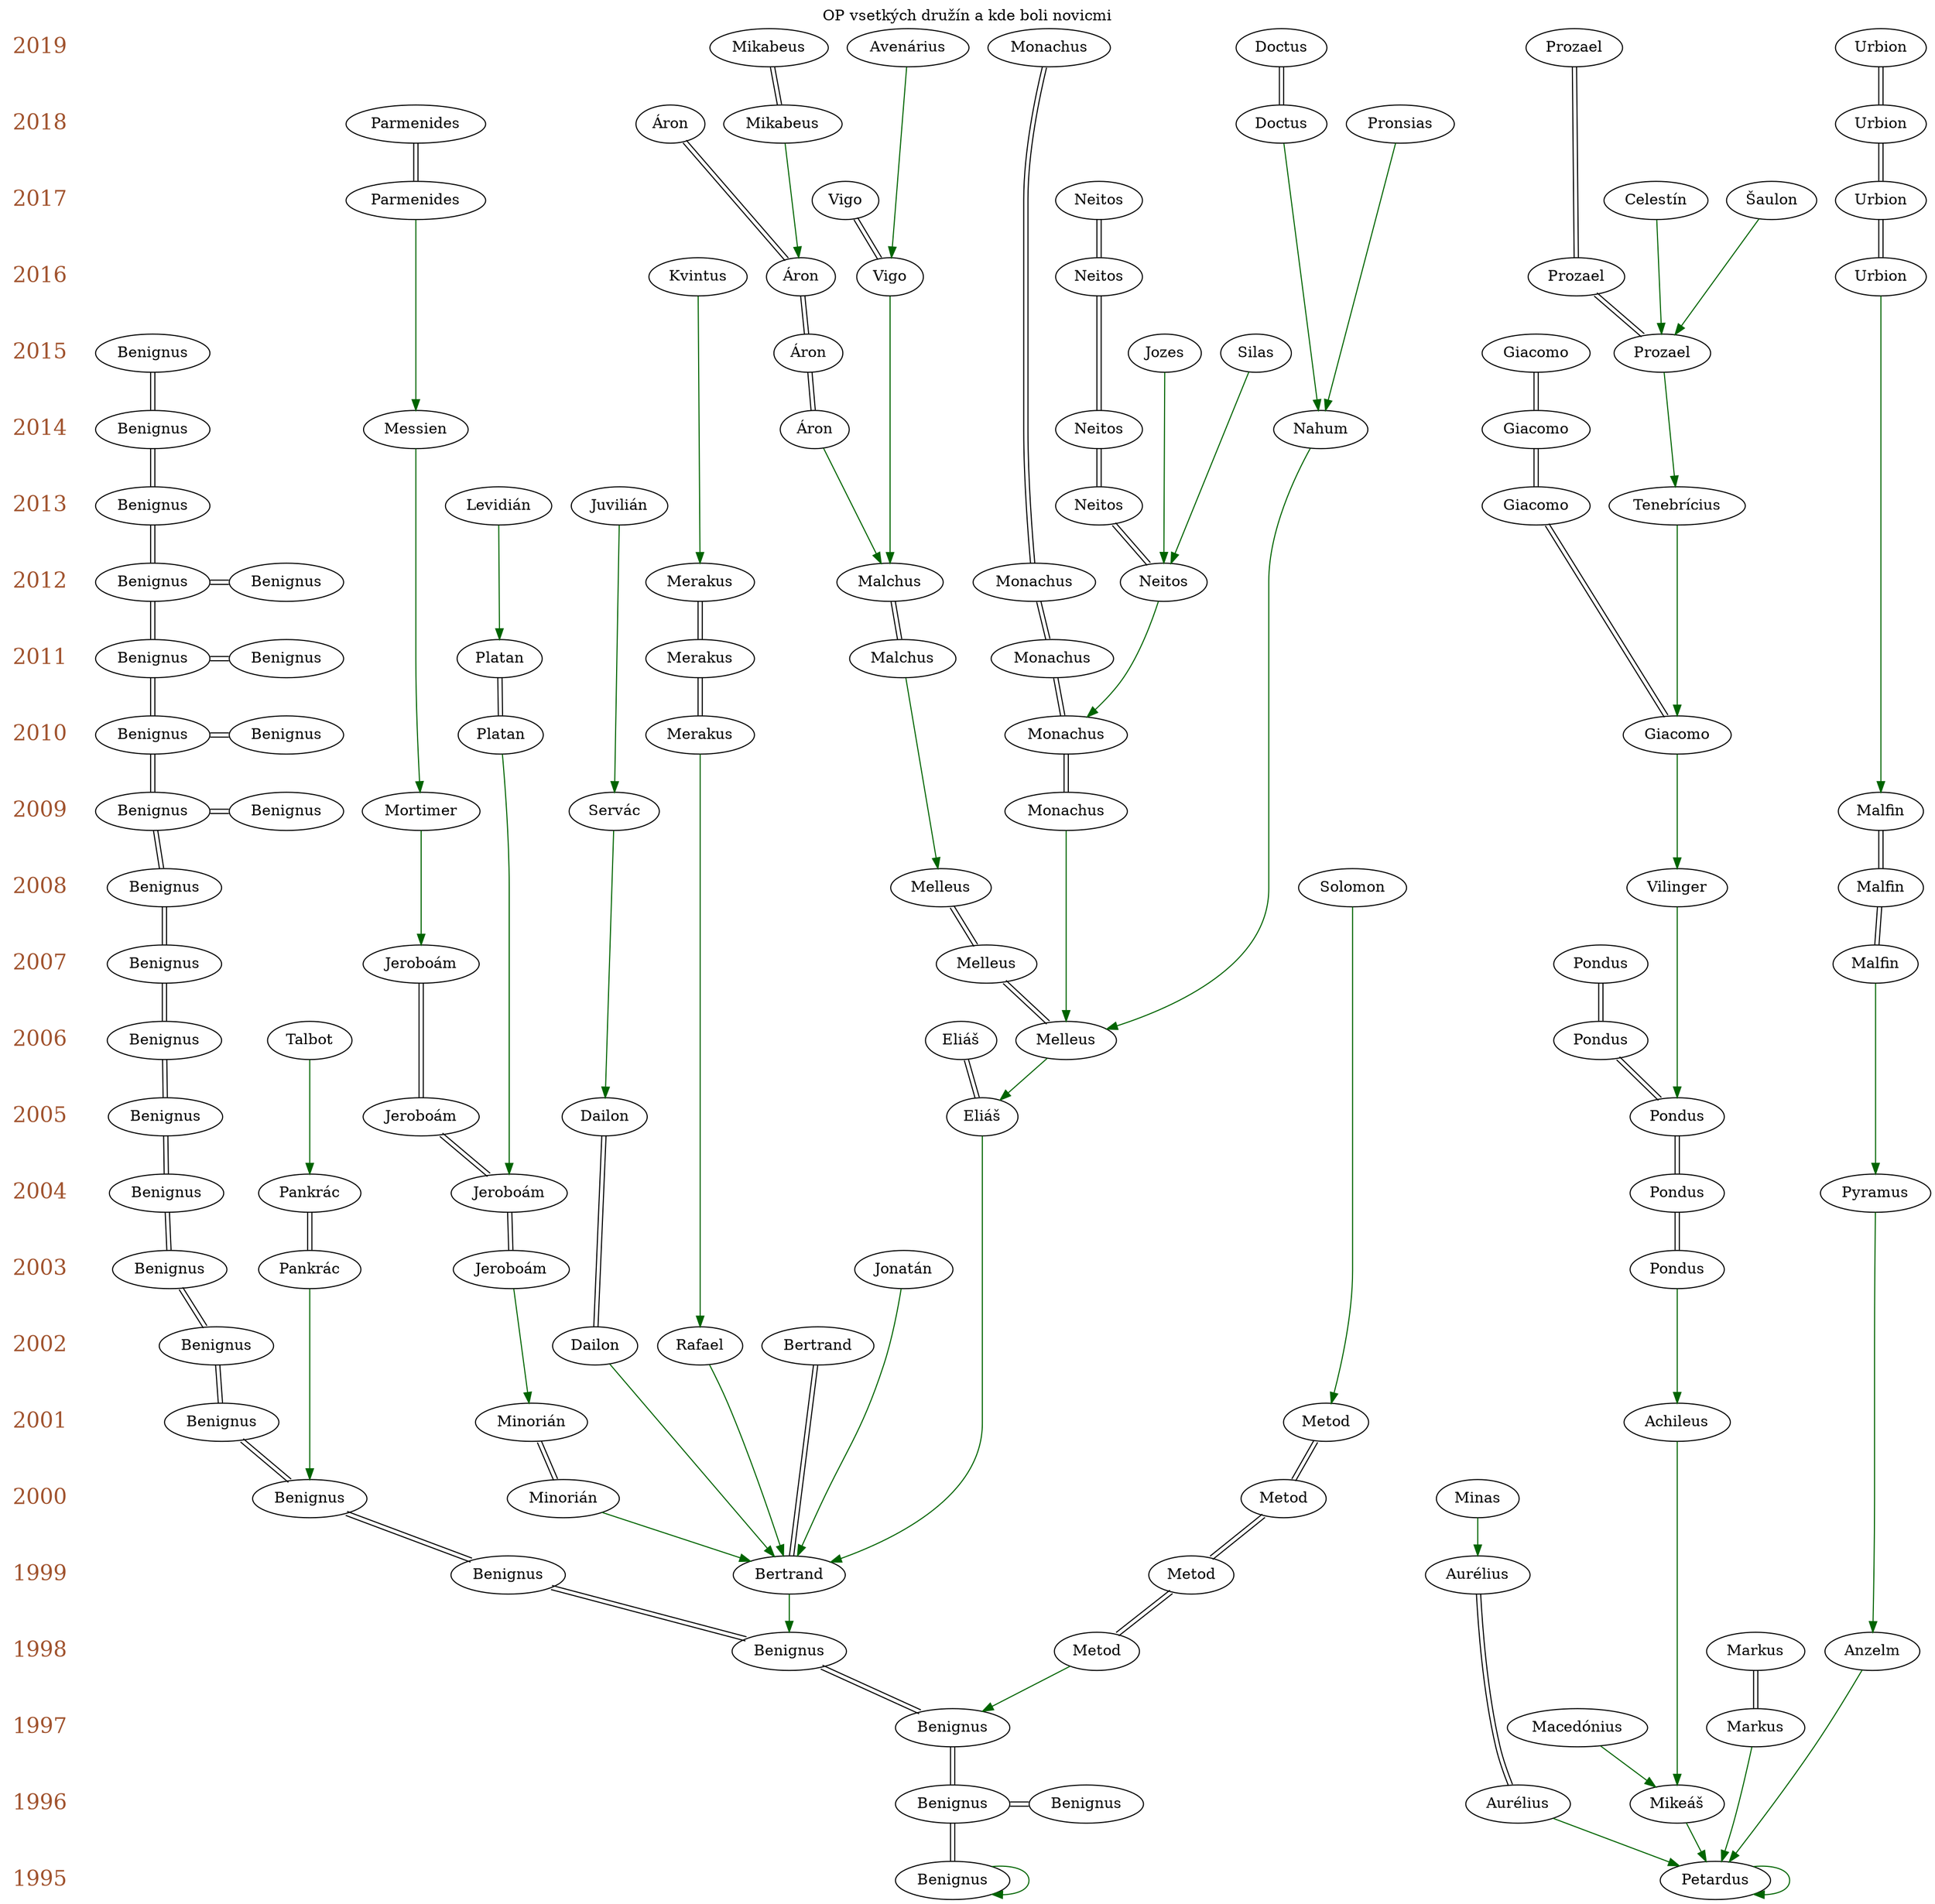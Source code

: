 digraph op_tree {
  labelloc=t;
  label="OP vsetkých družín a kde boli novicmi";
  rankdir=BT;
  newrank=true;
  edge [color="black:invis:black" arrowhead=none];
  n1995 [shape=plaintext fontcolor="sienna" fontsize=20 label="1995"];
  n1996 [shape=plaintext fontcolor="sienna" fontsize=20 label="1996"];
  n1997 [shape=plaintext fontcolor="sienna" fontsize=20 label="1997"];
  n1998 [shape=plaintext fontcolor="sienna" fontsize=20 label="1998"];
  n1999 [shape=plaintext fontcolor="sienna" fontsize=20 label="1999"];
  n2000 [shape=plaintext fontcolor="sienna" fontsize=20 label="2000"];
  n2001 [shape=plaintext fontcolor="sienna" fontsize=20 label="2001"];
  n2002 [shape=plaintext fontcolor="sienna" fontsize=20 label="2002"];
  n2003 [shape=plaintext fontcolor="sienna" fontsize=20 label="2003"];
  n2004 [shape=plaintext fontcolor="sienna" fontsize=20 label="2004"];
  n2005 [shape=plaintext fontcolor="sienna" fontsize=20 label="2005"];
  n2006 [shape=plaintext fontcolor="sienna" fontsize=20 label="2006"];
  n2007 [shape=plaintext fontcolor="sienna" fontsize=20 label="2007"];
  n2008 [shape=plaintext fontcolor="sienna" fontsize=20 label="2008"];
  n2009 [shape=plaintext fontcolor="sienna" fontsize=20 label="2009"];
  n2010 [shape=plaintext fontcolor="sienna" fontsize=20 label="2010"];
  n2011 [shape=plaintext fontcolor="sienna" fontsize=20 label="2011"];
  n2012 [shape=plaintext fontcolor="sienna" fontsize=20 label="2012"];
  n2013 [shape=plaintext fontcolor="sienna" fontsize=20 label="2013"];
  n2014 [shape=plaintext fontcolor="sienna" fontsize=20 label="2014"];
  n2015 [shape=plaintext fontcolor="sienna" fontsize=20 label="2015"];
  n2016 [shape=plaintext fontcolor="sienna" fontsize=20 label="2016"];
  n2017 [shape=plaintext fontcolor="sienna" fontsize=20 label="2017"];
  n2018 [shape=plaintext fontcolor="sienna" fontsize=20 label="2018"];
  n2019 [shape=plaintext fontcolor="sienna" fontsize=20 label="2019"];
  n1995 -> n1996 -> n1997 -> n1998 -> n1999 -> n2000 -> n2001 -> n2002 -> n2003 -> n2004 -> n2005 -> n2006 -> n2007 -> n2008 -> n2009 -> n2010 -> n2011 -> n2012 -> n2013 -> n2014 -> n2015 -> n2016 -> n2017 -> n2018 -> n2019 [color=white];
  n1995_1 [label="Benignus"];
  n1995_2 [label="Petardus"];
  n1996_1 [label="Benignus"];
  n1996_2 [label="Aurélius"];
  n1996_3 [label="Mikeáš"];
  n1996_4 [label="Benignus"];
  n1997_1 [label="Markus"];
  n1997_2 [label="Macedónius"];
  n1997_3 [label="Benignus"];
  n1998_1 [label="Benignus"];
  n1998_2 [label="Anzelm"];
  n1998_3 [label="Markus"];
  n1998_4 [label="Metod"];
  n1999_1 [label="Benignus"];
  n1999_2 [label="Bertrand"];
  n1999_3 [label="Metod"];
  n1999_4 [label="Aurélius"];
  n2000_1 [label="Benignus"];
  n2000_2 [label="Minorián"];
  n2000_3 [label="Minas"];
  n2000_4 [label="Metod"];
  n2001_1 [label="Benignus"];
  n2001_2 [label="Achileus"];
  n2001_3 [label="Minorián"];
  n2001_4 [label="Metod"];
  n2002_1 [label="Benignus"];
  n2002_2 [label="Dailon"];
  n2002_3 [label="Rafael"];
  n2002_4 [label="Bertrand"];
  n2003_1 [label="Benignus"];
  n2003_2 [label="Pankrác"];
  n2003_3 [label="Pondus"];
  n2003_4 [label="Jeroboám"];
  n2003_5 [label="Jonatán"];
  n2004_1 [label="Benignus"];
  n2004_2 [label="Pankrác"];
  n2004_3 [label="Jeroboám"];
  n2004_4 [label="Pyramus"];
  n2004_5 [label="Pondus"];
  n2005_1 [label="Benignus"];
  n2005_2 [label="Eliáš"];
  n2005_3 [label="Dailon"];
  n2005_4 [label="Pondus"];
  n2005_5 [label="Jeroboám"];
  n2006_1 [label="Benignus"];
  n2006_2 [label="Eliáš"];
  n2006_3 [label="Melleus"];
  n2006_4 [label="Pondus"];
  n2006_5 [label="Talbot"];
  n2007_1 [label="Benignus"];
  n2007_2 [label="Melleus"];
  n2007_3 [label="Malfin"];
  n2007_4 [label="Jeroboám"];
  n2007_5 [label="Pondus"];
  n2008_1 [label="Benignus"];
  n2008_2 [label="Solomon"];
  n2008_3 [label="Melleus"];
  n2008_4 [label="Vilinger"];
  n2008_5 [label="Malfin"];
  n2009_1 [label="Benignus"];
  n2009_2 [label="Monachus"];
  n2009_3 [label="Mortimer"];
  n2009_4 [label="Malfin"];
  n2009_5 [label="Servác"];
  n2009_6 [label="Benignus"];
  n2010_1 [label="Benignus"];
  n2010_2 [label="Monachus"];
  n2010_3 [label="Giacomo"];
  n2010_4 [label="Platan"];
  n2010_5 [label="Merakus"];
  n2010_6 [label="Benignus"];
  n2011_1 [label="Benignus"];
  n2011_2 [label="Malchus"];
  n2011_3 [label="Merakus"];
  n2011_4 [label="Platan"];
  n2011_5 [label="Monachus"];
  n2011_6 [label="Benignus"];
  n2012_1 [label="Benignus"];
  n2012_2 [label="Malchus"];
  n2012_3 [label="Monachus"];
  n2012_4 [label="Neitos"];
  n2012_5 [label="Merakus"];
  n2012_6 [label="Benignus"];
  n2013_1 [label="Giacomo"];
  n2013_2 [label="Levidián"];
  n2013_3 [label="Juvilián"];
  n2013_4 [label="Tenebrícius"];
  n2013_5 [label="Neitos"];
  n2013_6 [label="Benignus"];
  n2014_1 [label="Giacomo"];
  n2014_2 [label="Nahum"];
  n2014_3 [label="Messien"];
  n2014_4 [label="Neitos"];
  n2014_5 [label="Áron"];
  n2014_6 [label="Benignus"];
  n2015_1 [label="Giacomo"];
  n2015_2 [label="Áron"];
  n2015_3 [label="Prozael"];
  n2015_4 [label="Jozes"];
  n2015_5 [label="Silas"];
  n2015_6 [label="Benignus"];
  n2016_1 [label="Neitos"];
  n2016_2 [label="Vigo"];
  n2016_3 [label="Kvintus"];
  n2016_4 [label="Áron"];
  n2016_5 [label="Prozael"];
  n2016_6 [label="Urbion"];
  n2017_1 [label="Neitos"];
  n2017_2 [label="Parmenides"];
  n2017_3 [label="Vigo"];
  n2017_4 [label="Celestín"];
  n2017_5 [label="Šaulon"];
  n2017_6 [label="Urbion"];
  n2018_1 [label="Áron"];
  n2018_2 [label="Parmenides"];
  n2018_3 [label="Doctus"];
  n2018_4 [label="Pronsias"];
  n2018_5 [label="Mikabeus"];
  n2018_6 [label="Urbion"];
  n2019_1 [label="Monachus"];
  n2019_2 [label="Avenárius"];
  n2019_3 [label="Prozael"];
  n2019_4 [label="Mikabeus"];
  n2019_5 [label="Doctus"];
  n2019_6 [label="Urbion"];
  n1995 [label="1995"];
  n1996 [label="1996"];
  n1997 [label="1997"];
  n1998 [label="1998"];
  n1999 [label="1999"];
  n2000 [label="2000"];
  n2001 [label="2001"];
  n2002 [label="2002"];
  n2003 [label="2003"];
  n2004 [label="2004"];
  n2005 [label="2005"];
  n2006 [label="2006"];
  n2007 [label="2007"];
  n2008 [label="2008"];
  n2009 [label="2009"];
  n2010 [label="2010"];
  n2011 [label="2011"];
  n2012 [label="2012"];
  n2013 [label="2013"];
  n2014 [label="2014"];
  n2015 [label="2015"];
  n2016 [label="2016"];
  n2017 [label="2017"];
  n2018 [label="2018"];
  n2019 [label="2019"];
  n1995_1 -> n1996_1 -> n1997_3 -> n1998_1 -> n1999_1 -> n2000_1 -> n2001_1 -> n2002_1 -> n2003_1 -> n2004_1 -> n2005_1 -> n2006_1 -> n2007_1 -> n2008_1 -> n2009_1 -> n2010_1 -> n2011_1 -> n2012_1 -> n2013_6 -> n2014_6 -> n2015_6;
  n1996_2 -> n1999_4;
  n1997_1 -> n1998_3;
  n1998_4 -> n1999_3 -> n2000_4 -> n2001_4;
  n1999_2 -> n2002_4;
  n2000_2 -> n2001_3;
  n2002_2 -> n2005_3;
  n2003_2 -> n2004_2;
  n2003_3 -> n2004_5 -> n2005_4 -> n2006_4 -> n2007_5;
  n2003_4 -> n2004_3 -> n2005_5 -> n2007_4;
  n2005_2 -> n2006_2;
  n2006_3 -> n2007_2 -> n2008_3;
  n2007_3 -> n2008_5 -> n2009_4;
  n2009_2 -> n2010_2 -> n2011_5 -> n2012_3 -> n2019_1;
  n2010_3 -> n2013_1 -> n2014_1 -> n2015_1;
  n2010_4 -> n2011_4;
  n2010_5 -> n2011_3 -> n2012_5;
  n2011_2 -> n2012_2;
  n2012_4 -> n2013_5 -> n2014_4 -> n2016_1 -> n2017_1;
  n2014_5 -> n2015_2 -> n2016_4 -> n2018_1;
  n2015_3 -> n2016_5 -> n2019_3;
  n2016_2 -> n2017_3;
  n2016_6 -> n2017_6 -> n2018_6 -> n2019_6;
  n2017_2 -> n2018_2;
  n2018_3 -> n2019_5;
  n2018_5 -> n2019_4;
  n1996_1 -> n1996_4;
  n2009_1 -> n2009_6;
  n2010_1 -> n2010_6;
  n2011_1 -> n2011_6;
  n2012_1 -> n2012_6;
  n1995_1 -> n1995_1 [arrowhead=inv color=darkgreen dir=back minlen=0];
  n1995_2 -> n1995_2 [arrowhead=inv color=darkgreen dir=back minlen=0];
  n1995_2 -> n1996_2 [arrowhead=inv color=darkgreen dir=back minlen=1];
  n1995_2 -> n1996_3 [arrowhead=inv color=darkgreen dir=back minlen=1];
  n1995_2 -> n1997_1 [arrowhead=inv color=darkgreen dir=back minlen=2];
  n1996_3 -> n1997_2 [arrowhead=inv color=darkgreen dir=back minlen=1];
  n1995_2 -> n1998_2 [arrowhead=inv color=darkgreen dir=back minlen=3];
  n1997_3 -> n1998_4 [arrowhead=inv color=darkgreen dir=back minlen=1];
  n1998_1 -> n1999_2 [arrowhead=inv color=darkgreen dir=back minlen=1];
  n1999_2 -> n2000_2 [arrowhead=inv color=darkgreen dir=back minlen=1];
  n1999_4 -> n2000_3 [arrowhead=inv color=darkgreen dir=back minlen=1];
  n1996_3 -> n2001_2 [arrowhead=inv color=darkgreen dir=back minlen=5];
  n1999_2 -> n2002_2 [arrowhead=inv color=darkgreen dir=back minlen=3];
  n1999_2 -> n2002_3 [arrowhead=inv color=darkgreen dir=back minlen=3];
  n2000_1 -> n2003_2 [arrowhead=inv color=darkgreen dir=back minlen=3];
  n2001_2 -> n2003_3 [arrowhead=inv color=darkgreen dir=back minlen=2];
  n2001_3 -> n2003_4 [arrowhead=inv color=darkgreen dir=back minlen=2];
  n1999_2 -> n2003_5 [arrowhead=inv color=darkgreen dir=back minlen=4];
  n1998_2 -> n2004_4 [arrowhead=inv color=darkgreen dir=back minlen=6];
  n1999_2 -> n2005_2 [arrowhead=inv color=darkgreen dir=back minlen=6];
  n2005_2 -> n2006_3 [arrowhead=inv color=darkgreen dir=back minlen=1];
  n2004_2 -> n2006_5 [arrowhead=inv color=darkgreen dir=back minlen=2];
  n2004_4 -> n2007_3 [arrowhead=inv color=darkgreen dir=back minlen=3];
  n2001_4 -> n2008_2 [arrowhead=inv color=darkgreen dir=back minlen=7];
  n2005_4 -> n2008_4 [arrowhead=inv color=darkgreen dir=back minlen=3];
  n2006_3 -> n2009_2 [arrowhead=inv color=darkgreen dir=back minlen=3];
  n2007_4 -> n2009_3 [arrowhead=inv color=darkgreen dir=back minlen=2];
  n2005_3 -> n2009_5 [arrowhead=inv color=darkgreen dir=back minlen=4];
  n2008_4 -> n2010_3 [arrowhead=inv color=darkgreen dir=back minlen=2];
  n2004_3 -> n2010_4 [arrowhead=inv color=darkgreen dir=back minlen=6];
  n2002_3 -> n2010_5 [arrowhead=inv color=darkgreen dir=back minlen=8];
  n2008_3 -> n2011_2 [arrowhead=inv color=darkgreen dir=back minlen=3];
  n2010_2 -> n2012_4 [arrowhead=inv color=darkgreen dir=back minlen=2];
  n2011_4 -> n2013_2 [arrowhead=inv color=darkgreen dir=back minlen=2];
  n2009_5 -> n2013_3 [arrowhead=inv color=darkgreen dir=back minlen=4];
  n2010_3 -> n2013_4 [arrowhead=inv color=darkgreen dir=back minlen=3];
  n2006_3 -> n2014_2 [arrowhead=inv color=darkgreen dir=back minlen=8];
  n2009_3 -> n2014_3 [arrowhead=inv color=darkgreen dir=back minlen=5];
  n2012_2 -> n2014_5 [arrowhead=inv color=darkgreen dir=back minlen=2];
  n2013_4 -> n2015_3 [arrowhead=inv color=darkgreen dir=back minlen=2];
  n2012_4 -> n2015_4 [arrowhead=inv color=darkgreen dir=back minlen=3];
  n2012_4 -> n2015_5 [arrowhead=inv color=darkgreen dir=back minlen=3];
  n2012_2 -> n2016_2 [arrowhead=inv color=darkgreen dir=back minlen=4];
  n2012_5 -> n2016_3 [arrowhead=inv color=darkgreen dir=back minlen=4];
  n2009_4 -> n2016_6 [arrowhead=inv color=darkgreen dir=back minlen=7];
  n2014_3 -> n2017_2 [arrowhead=inv color=darkgreen dir=back minlen=3];
  n2015_3 -> n2017_4 [arrowhead=inv color=darkgreen dir=back minlen=2];
  n2015_3 -> n2017_5 [arrowhead=inv color=darkgreen dir=back minlen=2];
  n2014_2 -> n2018_3 [arrowhead=inv color=darkgreen dir=back minlen=4];
  n2014_2 -> n2018_4 [arrowhead=inv color=darkgreen dir=back minlen=4];
  n2016_4 -> n2018_5 [arrowhead=inv color=darkgreen dir=back minlen=2];
  n2016_2 -> n2019_2 [arrowhead=inv color=darkgreen dir=back minlen=3];
  {rank=same n1995 n1995_1 n1995_2}
  {rank=same n1996 n1996_1 n1996_2 n1996_3 n1996_4}
  {rank=same n1997 n1997_1 n1997_2 n1997_3}
  {rank=same n1998 n1998_1 n1998_2 n1998_3 n1998_4}
  {rank=same n1999 n1999_1 n1999_2 n1999_3 n1999_4}
  {rank=same n2000 n2000_1 n2000_2 n2000_3 n2000_4}
  {rank=same n2001 n2001_1 n2001_2 n2001_3 n2001_4}
  {rank=same n2002 n2002_1 n2002_2 n2002_3 n2002_4}
  {rank=same n2003 n2003_1 n2003_2 n2003_3 n2003_4 n2003_5}
  {rank=same n2004 n2004_1 n2004_2 n2004_3 n2004_4 n2004_5}
  {rank=same n2005 n2005_1 n2005_2 n2005_3 n2005_4 n2005_5}
  {rank=same n2006 n2006_1 n2006_2 n2006_3 n2006_4 n2006_5}
  {rank=same n2007 n2007_1 n2007_2 n2007_3 n2007_4 n2007_5}
  {rank=same n2008 n2008_1 n2008_2 n2008_3 n2008_4 n2008_5}
  {rank=same n2009 n2009_1 n2009_2 n2009_3 n2009_4 n2009_5 n2009_6}
  {rank=same n2010 n2010_1 n2010_2 n2010_3 n2010_4 n2010_5 n2010_6}
  {rank=same n2011 n2011_1 n2011_2 n2011_3 n2011_4 n2011_5 n2011_6}
  {rank=same n2012 n2012_1 n2012_2 n2012_3 n2012_4 n2012_5 n2012_6}
  {rank=same n2013 n2013_1 n2013_2 n2013_3 n2013_4 n2013_5 n2013_6}
  {rank=same n2014 n2014_1 n2014_2 n2014_3 n2014_4 n2014_5 n2014_6}
  {rank=same n2015 n2015_1 n2015_2 n2015_3 n2015_4 n2015_5 n2015_6}
  {rank=same n2016 n2016_1 n2016_2 n2016_3 n2016_4 n2016_5 n2016_6}
  {rank=same n2017 n2017_1 n2017_2 n2017_3 n2017_4 n2017_5 n2017_6}
  {rank=same n2018 n2018_1 n2018_2 n2018_3 n2018_4 n2018_5 n2018_6}
  {rank=same n2019 n2019_1 n2019_2 n2019_3 n2019_4 n2019_5 n2019_6}
  {rank = min; n1995_1 n1995_2}
}